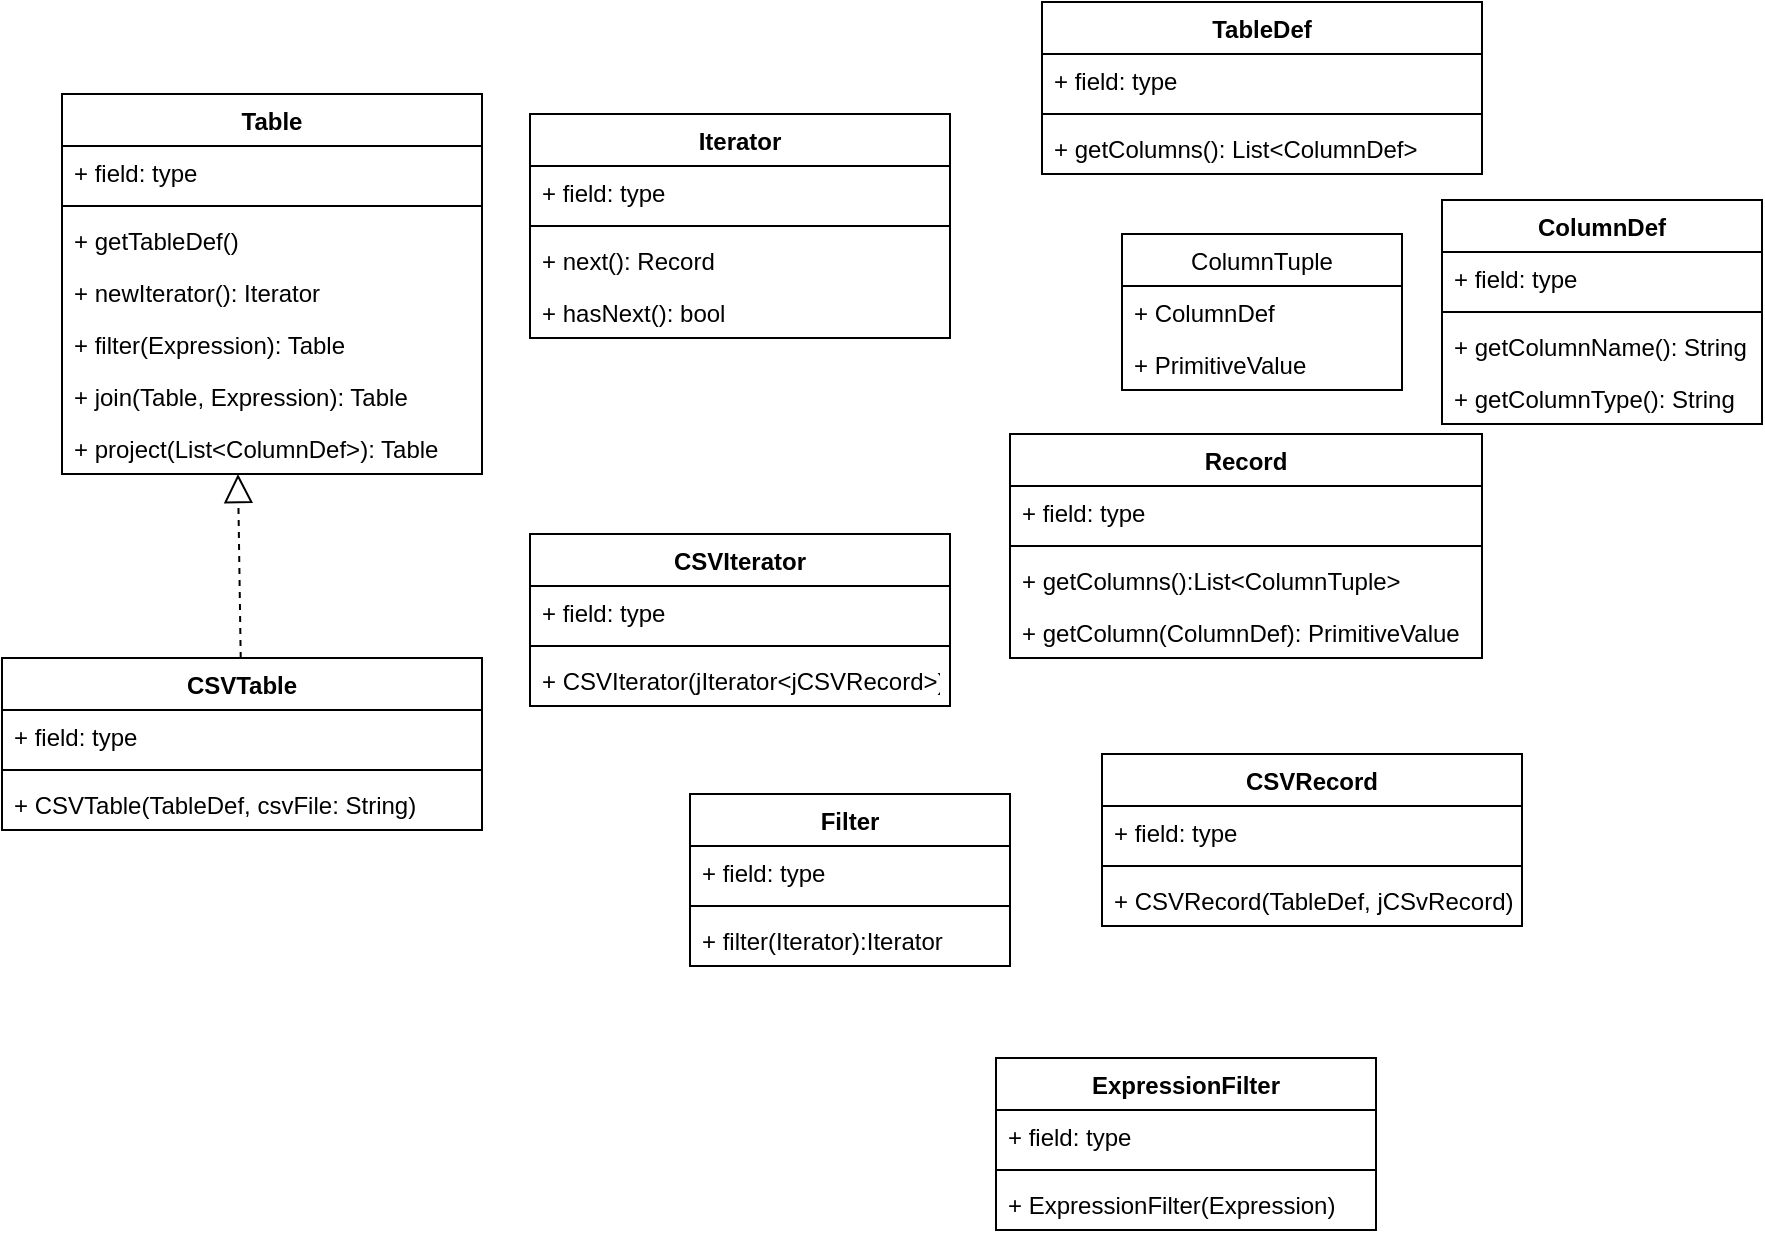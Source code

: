 <mxfile version="17.1.1" type="github">
  <diagram id="IfHT7InbET1iJ7ussgYV" name="Page-1">
    <mxGraphModel dx="946" dy="504" grid="1" gridSize="10" guides="1" tooltips="1" connect="1" arrows="1" fold="1" page="1" pageScale="1" pageWidth="827" pageHeight="1169" math="0" shadow="0">
      <root>
        <mxCell id="0" />
        <mxCell id="1" parent="0" />
        <mxCell id="2DvrqBAOLFMljCJ_e3_O-1" value="Table" style="swimlane;fontStyle=1;align=center;verticalAlign=top;childLayout=stackLayout;horizontal=1;startSize=26;horizontalStack=0;resizeParent=1;resizeParentMax=0;resizeLast=0;collapsible=1;marginBottom=0;" vertex="1" parent="1">
          <mxGeometry x="50" y="60" width="210" height="190" as="geometry" />
        </mxCell>
        <mxCell id="2DvrqBAOLFMljCJ_e3_O-2" value="+ field: type" style="text;strokeColor=none;fillColor=none;align=left;verticalAlign=top;spacingLeft=4;spacingRight=4;overflow=hidden;rotatable=0;points=[[0,0.5],[1,0.5]];portConstraint=eastwest;" vertex="1" parent="2DvrqBAOLFMljCJ_e3_O-1">
          <mxGeometry y="26" width="210" height="26" as="geometry" />
        </mxCell>
        <mxCell id="2DvrqBAOLFMljCJ_e3_O-3" value="" style="line;strokeWidth=1;fillColor=none;align=left;verticalAlign=middle;spacingTop=-1;spacingLeft=3;spacingRight=3;rotatable=0;labelPosition=right;points=[];portConstraint=eastwest;" vertex="1" parent="2DvrqBAOLFMljCJ_e3_O-1">
          <mxGeometry y="52" width="210" height="8" as="geometry" />
        </mxCell>
        <mxCell id="2DvrqBAOLFMljCJ_e3_O-5" value="+ getTableDef()" style="text;strokeColor=none;fillColor=none;align=left;verticalAlign=top;spacingLeft=4;spacingRight=4;overflow=hidden;rotatable=0;points=[[0,0.5],[1,0.5]];portConstraint=eastwest;" vertex="1" parent="2DvrqBAOLFMljCJ_e3_O-1">
          <mxGeometry y="60" width="210" height="26" as="geometry" />
        </mxCell>
        <mxCell id="2DvrqBAOLFMljCJ_e3_O-4" value="+ newIterator(): Iterator" style="text;strokeColor=none;fillColor=none;align=left;verticalAlign=top;spacingLeft=4;spacingRight=4;overflow=hidden;rotatable=0;points=[[0,0.5],[1,0.5]];portConstraint=eastwest;" vertex="1" parent="2DvrqBAOLFMljCJ_e3_O-1">
          <mxGeometry y="86" width="210" height="26" as="geometry" />
        </mxCell>
        <mxCell id="2DvrqBAOLFMljCJ_e3_O-34" value="+ filter(Expression): Table" style="text;strokeColor=none;fillColor=none;align=left;verticalAlign=top;spacingLeft=4;spacingRight=4;overflow=hidden;rotatable=0;points=[[0,0.5],[1,0.5]];portConstraint=eastwest;" vertex="1" parent="2DvrqBAOLFMljCJ_e3_O-1">
          <mxGeometry y="112" width="210" height="26" as="geometry" />
        </mxCell>
        <mxCell id="2DvrqBAOLFMljCJ_e3_O-35" value="+ join(Table, Expression): Table" style="text;strokeColor=none;fillColor=none;align=left;verticalAlign=top;spacingLeft=4;spacingRight=4;overflow=hidden;rotatable=0;points=[[0,0.5],[1,0.5]];portConstraint=eastwest;" vertex="1" parent="2DvrqBAOLFMljCJ_e3_O-1">
          <mxGeometry y="138" width="210" height="26" as="geometry" />
        </mxCell>
        <mxCell id="2DvrqBAOLFMljCJ_e3_O-36" value="+ project(List&lt;ColumnDef&gt;): Table" style="text;strokeColor=none;fillColor=none;align=left;verticalAlign=top;spacingLeft=4;spacingRight=4;overflow=hidden;rotatable=0;points=[[0,0.5],[1,0.5]];portConstraint=eastwest;" vertex="1" parent="2DvrqBAOLFMljCJ_e3_O-1">
          <mxGeometry y="164" width="210" height="26" as="geometry" />
        </mxCell>
        <mxCell id="2DvrqBAOLFMljCJ_e3_O-10" value="Iterator" style="swimlane;fontStyle=1;align=center;verticalAlign=top;childLayout=stackLayout;horizontal=1;startSize=26;horizontalStack=0;resizeParent=1;resizeParentMax=0;resizeLast=0;collapsible=1;marginBottom=0;" vertex="1" parent="1">
          <mxGeometry x="284" y="70" width="210" height="112" as="geometry" />
        </mxCell>
        <mxCell id="2DvrqBAOLFMljCJ_e3_O-11" value="+ field: type" style="text;strokeColor=none;fillColor=none;align=left;verticalAlign=top;spacingLeft=4;spacingRight=4;overflow=hidden;rotatable=0;points=[[0,0.5],[1,0.5]];portConstraint=eastwest;" vertex="1" parent="2DvrqBAOLFMljCJ_e3_O-10">
          <mxGeometry y="26" width="210" height="26" as="geometry" />
        </mxCell>
        <mxCell id="2DvrqBAOLFMljCJ_e3_O-12" value="" style="line;strokeWidth=1;fillColor=none;align=left;verticalAlign=middle;spacingTop=-1;spacingLeft=3;spacingRight=3;rotatable=0;labelPosition=right;points=[];portConstraint=eastwest;" vertex="1" parent="2DvrqBAOLFMljCJ_e3_O-10">
          <mxGeometry y="52" width="210" height="8" as="geometry" />
        </mxCell>
        <mxCell id="2DvrqBAOLFMljCJ_e3_O-40" value="+ next(): Record" style="text;strokeColor=none;fillColor=none;align=left;verticalAlign=top;spacingLeft=4;spacingRight=4;overflow=hidden;rotatable=0;points=[[0,0.5],[1,0.5]];portConstraint=eastwest;" vertex="1" parent="2DvrqBAOLFMljCJ_e3_O-10">
          <mxGeometry y="60" width="210" height="26" as="geometry" />
        </mxCell>
        <mxCell id="2DvrqBAOLFMljCJ_e3_O-41" value="+ hasNext(): bool" style="text;strokeColor=none;fillColor=none;align=left;verticalAlign=top;spacingLeft=4;spacingRight=4;overflow=hidden;rotatable=0;points=[[0,0.5],[1,0.5]];portConstraint=eastwest;" vertex="1" parent="2DvrqBAOLFMljCJ_e3_O-10">
          <mxGeometry y="86" width="210" height="26" as="geometry" />
        </mxCell>
        <mxCell id="2DvrqBAOLFMljCJ_e3_O-14" value="TableDef" style="swimlane;fontStyle=1;align=center;verticalAlign=top;childLayout=stackLayout;horizontal=1;startSize=26;horizontalStack=0;resizeParent=1;resizeParentMax=0;resizeLast=0;collapsible=1;marginBottom=0;" vertex="1" parent="1">
          <mxGeometry x="540" y="14" width="220" height="86" as="geometry" />
        </mxCell>
        <mxCell id="2DvrqBAOLFMljCJ_e3_O-15" value="+ field: type" style="text;strokeColor=none;fillColor=none;align=left;verticalAlign=top;spacingLeft=4;spacingRight=4;overflow=hidden;rotatable=0;points=[[0,0.5],[1,0.5]];portConstraint=eastwest;" vertex="1" parent="2DvrqBAOLFMljCJ_e3_O-14">
          <mxGeometry y="26" width="220" height="26" as="geometry" />
        </mxCell>
        <mxCell id="2DvrqBAOLFMljCJ_e3_O-16" value="" style="line;strokeWidth=1;fillColor=none;align=left;verticalAlign=middle;spacingTop=-1;spacingLeft=3;spacingRight=3;rotatable=0;labelPosition=right;points=[];portConstraint=eastwest;" vertex="1" parent="2DvrqBAOLFMljCJ_e3_O-14">
          <mxGeometry y="52" width="220" height="8" as="geometry" />
        </mxCell>
        <mxCell id="2DvrqBAOLFMljCJ_e3_O-17" value="+ getColumns(): List&lt;ColumnDef&gt;" style="text;strokeColor=none;fillColor=none;align=left;verticalAlign=top;spacingLeft=4;spacingRight=4;overflow=hidden;rotatable=0;points=[[0,0.5],[1,0.5]];portConstraint=eastwest;" vertex="1" parent="2DvrqBAOLFMljCJ_e3_O-14">
          <mxGeometry y="60" width="220" height="26" as="geometry" />
        </mxCell>
        <mxCell id="2DvrqBAOLFMljCJ_e3_O-18" value="ColumnDef" style="swimlane;fontStyle=1;align=center;verticalAlign=top;childLayout=stackLayout;horizontal=1;startSize=26;horizontalStack=0;resizeParent=1;resizeParentMax=0;resizeLast=0;collapsible=1;marginBottom=0;" vertex="1" parent="1">
          <mxGeometry x="740" y="113" width="160" height="112" as="geometry" />
        </mxCell>
        <mxCell id="2DvrqBAOLFMljCJ_e3_O-19" value="+ field: type" style="text;strokeColor=none;fillColor=none;align=left;verticalAlign=top;spacingLeft=4;spacingRight=4;overflow=hidden;rotatable=0;points=[[0,0.5],[1,0.5]];portConstraint=eastwest;" vertex="1" parent="2DvrqBAOLFMljCJ_e3_O-18">
          <mxGeometry y="26" width="160" height="26" as="geometry" />
        </mxCell>
        <mxCell id="2DvrqBAOLFMljCJ_e3_O-20" value="" style="line;strokeWidth=1;fillColor=none;align=left;verticalAlign=middle;spacingTop=-1;spacingLeft=3;spacingRight=3;rotatable=0;labelPosition=right;points=[];portConstraint=eastwest;" vertex="1" parent="2DvrqBAOLFMljCJ_e3_O-18">
          <mxGeometry y="52" width="160" height="8" as="geometry" />
        </mxCell>
        <mxCell id="2DvrqBAOLFMljCJ_e3_O-21" value="+ getColumnName(): String" style="text;strokeColor=none;fillColor=none;align=left;verticalAlign=top;spacingLeft=4;spacingRight=4;overflow=hidden;rotatable=0;points=[[0,0.5],[1,0.5]];portConstraint=eastwest;" vertex="1" parent="2DvrqBAOLFMljCJ_e3_O-18">
          <mxGeometry y="60" width="160" height="26" as="geometry" />
        </mxCell>
        <mxCell id="2DvrqBAOLFMljCJ_e3_O-39" value="+ getColumnType(): String" style="text;strokeColor=none;fillColor=none;align=left;verticalAlign=top;spacingLeft=4;spacingRight=4;overflow=hidden;rotatable=0;points=[[0,0.5],[1,0.5]];portConstraint=eastwest;" vertex="1" parent="2DvrqBAOLFMljCJ_e3_O-18">
          <mxGeometry y="86" width="160" height="26" as="geometry" />
        </mxCell>
        <mxCell id="2DvrqBAOLFMljCJ_e3_O-22" value="Record" style="swimlane;fontStyle=1;align=center;verticalAlign=top;childLayout=stackLayout;horizontal=1;startSize=26;horizontalStack=0;resizeParent=1;resizeParentMax=0;resizeLast=0;collapsible=1;marginBottom=0;" vertex="1" parent="1">
          <mxGeometry x="524" y="230" width="236" height="112" as="geometry" />
        </mxCell>
        <mxCell id="2DvrqBAOLFMljCJ_e3_O-23" value="+ field: type" style="text;strokeColor=none;fillColor=none;align=left;verticalAlign=top;spacingLeft=4;spacingRight=4;overflow=hidden;rotatable=0;points=[[0,0.5],[1,0.5]];portConstraint=eastwest;" vertex="1" parent="2DvrqBAOLFMljCJ_e3_O-22">
          <mxGeometry y="26" width="236" height="26" as="geometry" />
        </mxCell>
        <mxCell id="2DvrqBAOLFMljCJ_e3_O-24" value="" style="line;strokeWidth=1;fillColor=none;align=left;verticalAlign=middle;spacingTop=-1;spacingLeft=3;spacingRight=3;rotatable=0;labelPosition=right;points=[];portConstraint=eastwest;" vertex="1" parent="2DvrqBAOLFMljCJ_e3_O-22">
          <mxGeometry y="52" width="236" height="8" as="geometry" />
        </mxCell>
        <mxCell id="2DvrqBAOLFMljCJ_e3_O-25" value="+ getColumns():List&lt;ColumnTuple&gt;" style="text;strokeColor=none;fillColor=none;align=left;verticalAlign=top;spacingLeft=4;spacingRight=4;overflow=hidden;rotatable=0;points=[[0,0.5],[1,0.5]];portConstraint=eastwest;" vertex="1" parent="2DvrqBAOLFMljCJ_e3_O-22">
          <mxGeometry y="60" width="236" height="26" as="geometry" />
        </mxCell>
        <mxCell id="2DvrqBAOLFMljCJ_e3_O-37" value="+ getColumn(ColumnDef): PrimitiveValue" style="text;strokeColor=none;fillColor=none;align=left;verticalAlign=top;spacingLeft=4;spacingRight=4;overflow=hidden;rotatable=0;points=[[0,0.5],[1,0.5]];portConstraint=eastwest;" vertex="1" parent="2DvrqBAOLFMljCJ_e3_O-22">
          <mxGeometry y="86" width="236" height="26" as="geometry" />
        </mxCell>
        <mxCell id="2DvrqBAOLFMljCJ_e3_O-26" value="ColumnTuple" style="swimlane;fontStyle=0;childLayout=stackLayout;horizontal=1;startSize=26;fillColor=none;horizontalStack=0;resizeParent=1;resizeParentMax=0;resizeLast=0;collapsible=1;marginBottom=0;" vertex="1" parent="1">
          <mxGeometry x="580" y="130" width="140" height="78" as="geometry" />
        </mxCell>
        <mxCell id="2DvrqBAOLFMljCJ_e3_O-27" value="+ ColumnDef" style="text;strokeColor=none;fillColor=none;align=left;verticalAlign=top;spacingLeft=4;spacingRight=4;overflow=hidden;rotatable=0;points=[[0,0.5],[1,0.5]];portConstraint=eastwest;" vertex="1" parent="2DvrqBAOLFMljCJ_e3_O-26">
          <mxGeometry y="26" width="140" height="26" as="geometry" />
        </mxCell>
        <mxCell id="2DvrqBAOLFMljCJ_e3_O-28" value="+ PrimitiveValue" style="text;strokeColor=none;fillColor=none;align=left;verticalAlign=top;spacingLeft=4;spacingRight=4;overflow=hidden;rotatable=0;points=[[0,0.5],[1,0.5]];portConstraint=eastwest;" vertex="1" parent="2DvrqBAOLFMljCJ_e3_O-26">
          <mxGeometry y="52" width="140" height="26" as="geometry" />
        </mxCell>
        <mxCell id="2DvrqBAOLFMljCJ_e3_O-30" value="Filter" style="swimlane;fontStyle=1;align=center;verticalAlign=top;childLayout=stackLayout;horizontal=1;startSize=26;horizontalStack=0;resizeParent=1;resizeParentMax=0;resizeLast=0;collapsible=1;marginBottom=0;" vertex="1" parent="1">
          <mxGeometry x="364" y="410" width="160" height="86" as="geometry" />
        </mxCell>
        <mxCell id="2DvrqBAOLFMljCJ_e3_O-31" value="+ field: type" style="text;strokeColor=none;fillColor=none;align=left;verticalAlign=top;spacingLeft=4;spacingRight=4;overflow=hidden;rotatable=0;points=[[0,0.5],[1,0.5]];portConstraint=eastwest;" vertex="1" parent="2DvrqBAOLFMljCJ_e3_O-30">
          <mxGeometry y="26" width="160" height="26" as="geometry" />
        </mxCell>
        <mxCell id="2DvrqBAOLFMljCJ_e3_O-32" value="" style="line;strokeWidth=1;fillColor=none;align=left;verticalAlign=middle;spacingTop=-1;spacingLeft=3;spacingRight=3;rotatable=0;labelPosition=right;points=[];portConstraint=eastwest;" vertex="1" parent="2DvrqBAOLFMljCJ_e3_O-30">
          <mxGeometry y="52" width="160" height="8" as="geometry" />
        </mxCell>
        <mxCell id="2DvrqBAOLFMljCJ_e3_O-33" value="+ filter(Iterator):Iterator" style="text;strokeColor=none;fillColor=none;align=left;verticalAlign=top;spacingLeft=4;spacingRight=4;overflow=hidden;rotatable=0;points=[[0,0.5],[1,0.5]];portConstraint=eastwest;" vertex="1" parent="2DvrqBAOLFMljCJ_e3_O-30">
          <mxGeometry y="60" width="160" height="26" as="geometry" />
        </mxCell>
        <mxCell id="2DvrqBAOLFMljCJ_e3_O-42" value="CSVTable" style="swimlane;fontStyle=1;align=center;verticalAlign=top;childLayout=stackLayout;horizontal=1;startSize=26;horizontalStack=0;resizeParent=1;resizeParentMax=0;resizeLast=0;collapsible=1;marginBottom=0;" vertex="1" parent="1">
          <mxGeometry x="20" y="342" width="240" height="86" as="geometry" />
        </mxCell>
        <mxCell id="2DvrqBAOLFMljCJ_e3_O-43" value="+ field: type" style="text;strokeColor=none;fillColor=none;align=left;verticalAlign=top;spacingLeft=4;spacingRight=4;overflow=hidden;rotatable=0;points=[[0,0.5],[1,0.5]];portConstraint=eastwest;" vertex="1" parent="2DvrqBAOLFMljCJ_e3_O-42">
          <mxGeometry y="26" width="240" height="26" as="geometry" />
        </mxCell>
        <mxCell id="2DvrqBAOLFMljCJ_e3_O-44" value="" style="line;strokeWidth=1;fillColor=none;align=left;verticalAlign=middle;spacingTop=-1;spacingLeft=3;spacingRight=3;rotatable=0;labelPosition=right;points=[];portConstraint=eastwest;" vertex="1" parent="2DvrqBAOLFMljCJ_e3_O-42">
          <mxGeometry y="52" width="240" height="8" as="geometry" />
        </mxCell>
        <mxCell id="2DvrqBAOLFMljCJ_e3_O-45" value="+ CSVTable(TableDef, csvFile: String)" style="text;strokeColor=none;fillColor=none;align=left;verticalAlign=top;spacingLeft=4;spacingRight=4;overflow=hidden;rotatable=0;points=[[0,0.5],[1,0.5]];portConstraint=eastwest;" vertex="1" parent="2DvrqBAOLFMljCJ_e3_O-42">
          <mxGeometry y="60" width="240" height="26" as="geometry" />
        </mxCell>
        <mxCell id="2DvrqBAOLFMljCJ_e3_O-47" value="" style="endArrow=block;dashed=1;endFill=0;endSize=12;html=1;rounded=0;entryX=0.419;entryY=1;entryDx=0;entryDy=0;entryPerimeter=0;" edge="1" parent="1" source="2DvrqBAOLFMljCJ_e3_O-42" target="2DvrqBAOLFMljCJ_e3_O-36">
          <mxGeometry width="160" relative="1" as="geometry">
            <mxPoint x="120" y="330" as="sourcePoint" />
            <mxPoint x="140" y="290" as="targetPoint" />
          </mxGeometry>
        </mxCell>
        <mxCell id="2DvrqBAOLFMljCJ_e3_O-48" value="CSVIterator" style="swimlane;fontStyle=1;align=center;verticalAlign=top;childLayout=stackLayout;horizontal=1;startSize=26;horizontalStack=0;resizeParent=1;resizeParentMax=0;resizeLast=0;collapsible=1;marginBottom=0;" vertex="1" parent="1">
          <mxGeometry x="284" y="280" width="210" height="86" as="geometry" />
        </mxCell>
        <mxCell id="2DvrqBAOLFMljCJ_e3_O-49" value="+ field: type" style="text;strokeColor=none;fillColor=none;align=left;verticalAlign=top;spacingLeft=4;spacingRight=4;overflow=hidden;rotatable=0;points=[[0,0.5],[1,0.5]];portConstraint=eastwest;" vertex="1" parent="2DvrqBAOLFMljCJ_e3_O-48">
          <mxGeometry y="26" width="210" height="26" as="geometry" />
        </mxCell>
        <mxCell id="2DvrqBAOLFMljCJ_e3_O-50" value="" style="line;strokeWidth=1;fillColor=none;align=left;verticalAlign=middle;spacingTop=-1;spacingLeft=3;spacingRight=3;rotatable=0;labelPosition=right;points=[];portConstraint=eastwest;" vertex="1" parent="2DvrqBAOLFMljCJ_e3_O-48">
          <mxGeometry y="52" width="210" height="8" as="geometry" />
        </mxCell>
        <mxCell id="2DvrqBAOLFMljCJ_e3_O-51" value="+ CSVIterator(jIterator&lt;jCSVRecord&gt;)" style="text;strokeColor=none;fillColor=none;align=left;verticalAlign=top;spacingLeft=4;spacingRight=4;overflow=hidden;rotatable=0;points=[[0,0.5],[1,0.5]];portConstraint=eastwest;" vertex="1" parent="2DvrqBAOLFMljCJ_e3_O-48">
          <mxGeometry y="60" width="210" height="26" as="geometry" />
        </mxCell>
        <mxCell id="2DvrqBAOLFMljCJ_e3_O-54" value="ExpressionFilter" style="swimlane;fontStyle=1;align=center;verticalAlign=top;childLayout=stackLayout;horizontal=1;startSize=26;horizontalStack=0;resizeParent=1;resizeParentMax=0;resizeLast=0;collapsible=1;marginBottom=0;" vertex="1" parent="1">
          <mxGeometry x="517" y="542" width="190" height="86" as="geometry" />
        </mxCell>
        <mxCell id="2DvrqBAOLFMljCJ_e3_O-55" value="+ field: type" style="text;strokeColor=none;fillColor=none;align=left;verticalAlign=top;spacingLeft=4;spacingRight=4;overflow=hidden;rotatable=0;points=[[0,0.5],[1,0.5]];portConstraint=eastwest;" vertex="1" parent="2DvrqBAOLFMljCJ_e3_O-54">
          <mxGeometry y="26" width="190" height="26" as="geometry" />
        </mxCell>
        <mxCell id="2DvrqBAOLFMljCJ_e3_O-56" value="" style="line;strokeWidth=1;fillColor=none;align=left;verticalAlign=middle;spacingTop=-1;spacingLeft=3;spacingRight=3;rotatable=0;labelPosition=right;points=[];portConstraint=eastwest;" vertex="1" parent="2DvrqBAOLFMljCJ_e3_O-54">
          <mxGeometry y="52" width="190" height="8" as="geometry" />
        </mxCell>
        <mxCell id="2DvrqBAOLFMljCJ_e3_O-57" value="+ ExpressionFilter(Expression)" style="text;strokeColor=none;fillColor=none;align=left;verticalAlign=top;spacingLeft=4;spacingRight=4;overflow=hidden;rotatable=0;points=[[0,0.5],[1,0.5]];portConstraint=eastwest;" vertex="1" parent="2DvrqBAOLFMljCJ_e3_O-54">
          <mxGeometry y="60" width="190" height="26" as="geometry" />
        </mxCell>
        <mxCell id="2DvrqBAOLFMljCJ_e3_O-60" value="CSVRecord" style="swimlane;fontStyle=1;align=center;verticalAlign=top;childLayout=stackLayout;horizontal=1;startSize=26;horizontalStack=0;resizeParent=1;resizeParentMax=0;resizeLast=0;collapsible=1;marginBottom=0;" vertex="1" parent="1">
          <mxGeometry x="570" y="390" width="210" height="86" as="geometry" />
        </mxCell>
        <mxCell id="2DvrqBAOLFMljCJ_e3_O-61" value="+ field: type" style="text;strokeColor=none;fillColor=none;align=left;verticalAlign=top;spacingLeft=4;spacingRight=4;overflow=hidden;rotatable=0;points=[[0,0.5],[1,0.5]];portConstraint=eastwest;" vertex="1" parent="2DvrqBAOLFMljCJ_e3_O-60">
          <mxGeometry y="26" width="210" height="26" as="geometry" />
        </mxCell>
        <mxCell id="2DvrqBAOLFMljCJ_e3_O-62" value="" style="line;strokeWidth=1;fillColor=none;align=left;verticalAlign=middle;spacingTop=-1;spacingLeft=3;spacingRight=3;rotatable=0;labelPosition=right;points=[];portConstraint=eastwest;" vertex="1" parent="2DvrqBAOLFMljCJ_e3_O-60">
          <mxGeometry y="52" width="210" height="8" as="geometry" />
        </mxCell>
        <mxCell id="2DvrqBAOLFMljCJ_e3_O-63" value="+ CSVRecord(TableDef, jCSvRecord)" style="text;strokeColor=none;fillColor=none;align=left;verticalAlign=top;spacingLeft=4;spacingRight=4;overflow=hidden;rotatable=0;points=[[0,0.5],[1,0.5]];portConstraint=eastwest;" vertex="1" parent="2DvrqBAOLFMljCJ_e3_O-60">
          <mxGeometry y="60" width="210" height="26" as="geometry" />
        </mxCell>
      </root>
    </mxGraphModel>
  </diagram>
</mxfile>
